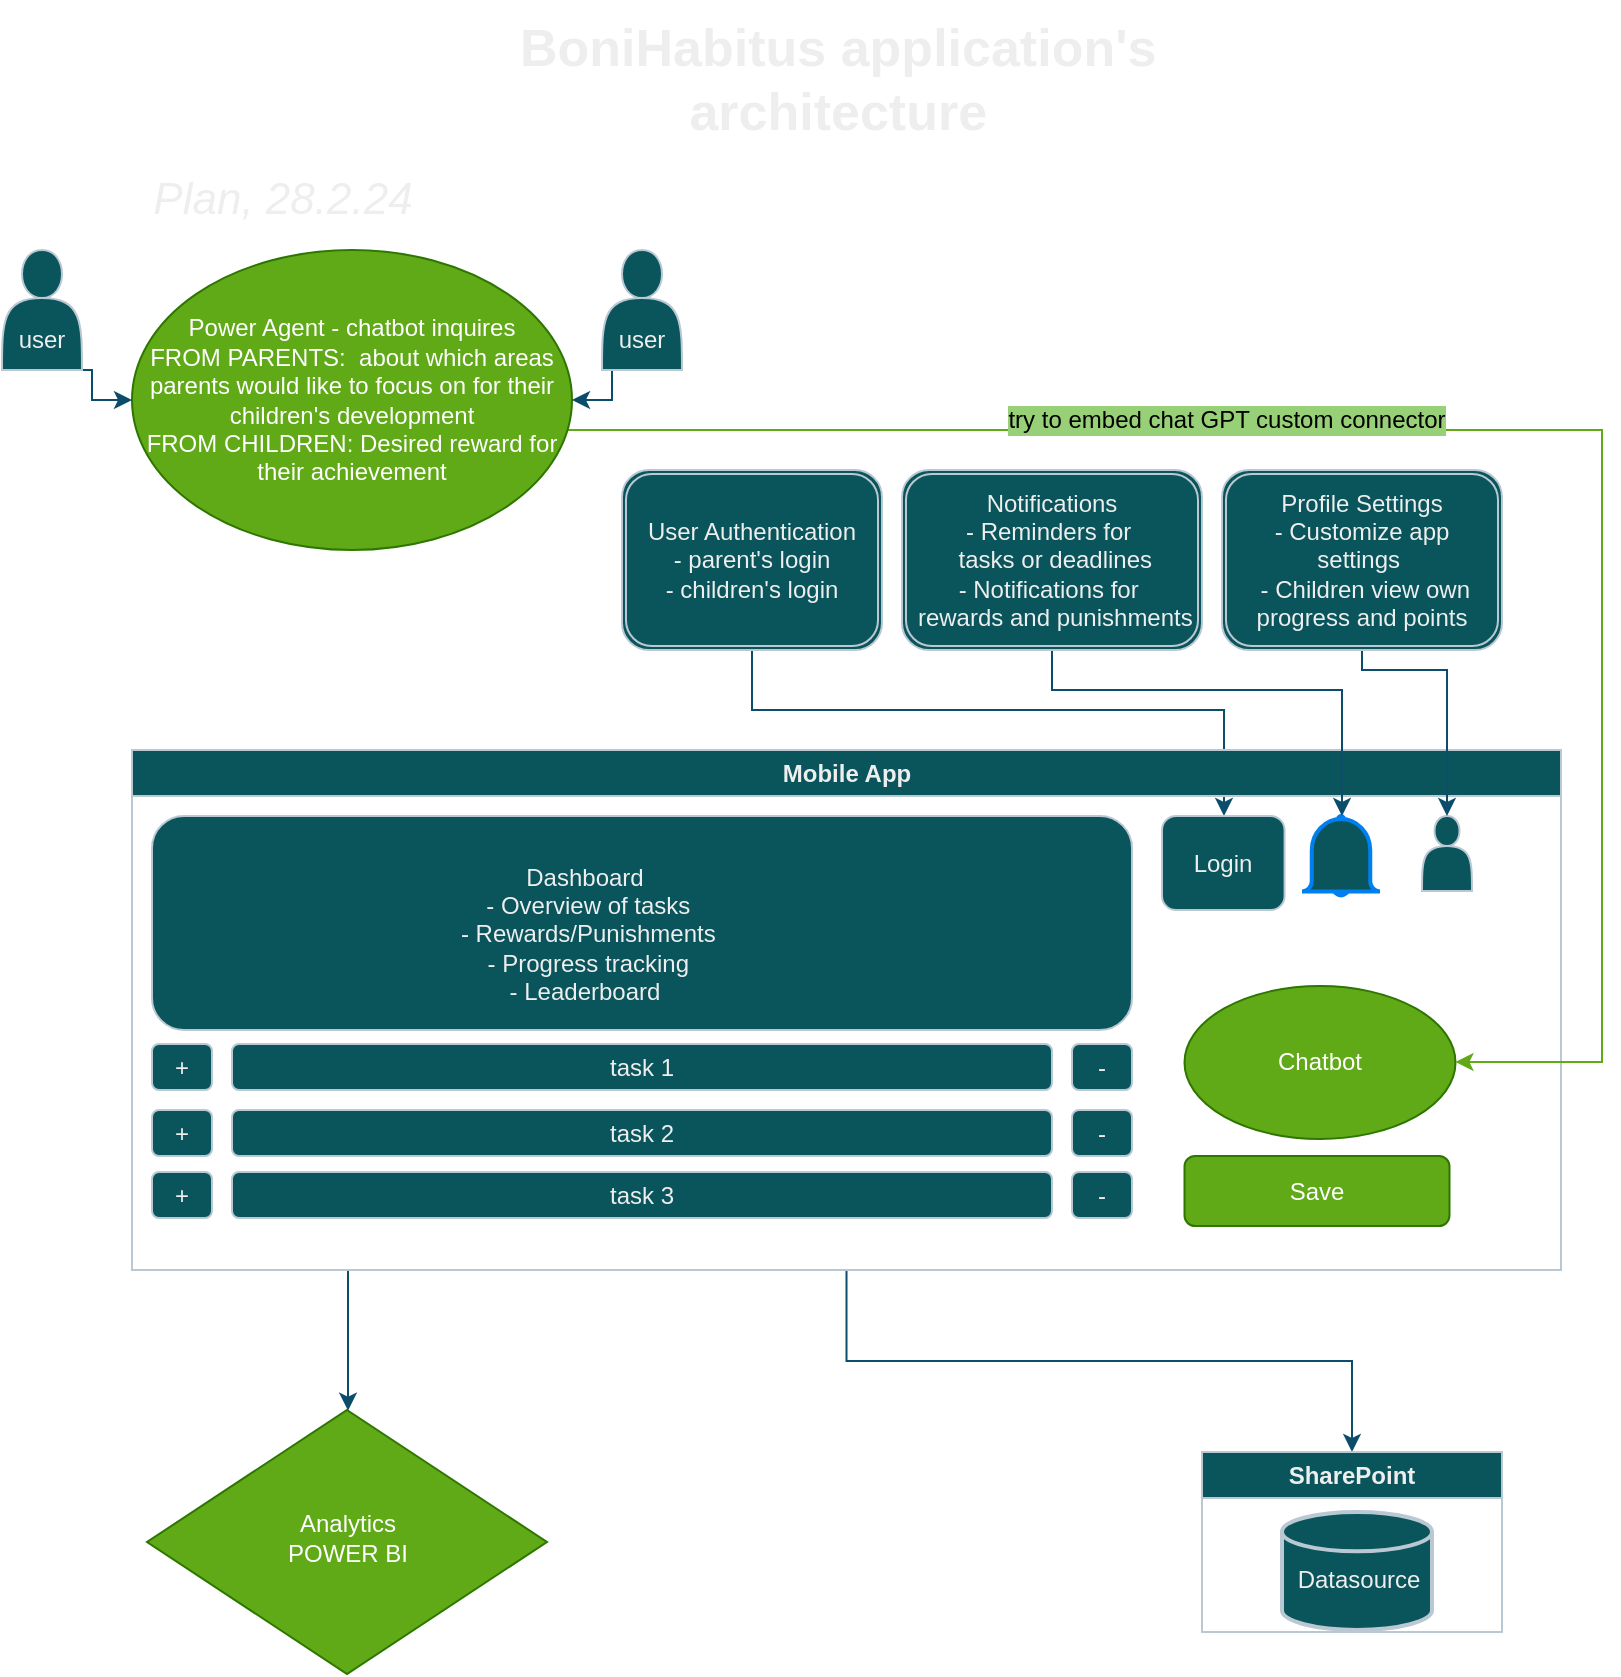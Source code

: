 <mxfile version="23.1.8" type="github">
  <diagram id="C5RBs43oDa-KdzZeNtuy" name="Page-1">
    <mxGraphModel dx="1426" dy="793" grid="1" gridSize="10" guides="1" tooltips="1" connect="1" arrows="1" fold="1" page="1" pageScale="1" pageWidth="827" pageHeight="1169" math="0" shadow="0">
      <root>
        <mxCell id="WIyWlLk6GJQsqaUBKTNV-0" />
        <mxCell id="WIyWlLk6GJQsqaUBKTNV-1" parent="WIyWlLk6GJQsqaUBKTNV-0" />
        <mxCell id="zC8_6s-sbMNwt-oXkP13-101" style="edgeStyle=orthogonalEdgeStyle;rounded=0;orthogonalLoop=1;jettySize=auto;html=1;strokeColor=#0B4D6A;" edge="1" parent="WIyWlLk6GJQsqaUBKTNV-1" source="zC8_6s-sbMNwt-oXkP13-88" target="zC8_6s-sbMNwt-oXkP13-98">
          <mxGeometry relative="1" as="geometry">
            <Array as="points">
              <mxPoint x="385" y="370" />
              <mxPoint x="621" y="370" />
            </Array>
          </mxGeometry>
        </mxCell>
        <mxCell id="zC8_6s-sbMNwt-oXkP13-88" value="User Authentication&lt;br style=&quot;border-color: var(--border-color);&quot;&gt;&lt;span style=&quot;&quot;&gt;- parent&#39;s login&lt;/span&gt;&lt;br style=&quot;border-color: var(--border-color);&quot;&gt;&lt;span style=&quot;&quot;&gt;- children&#39;s login&lt;/span&gt;" style="shape=ext;double=1;rounded=1;whiteSpace=wrap;html=1;strokeColor=#BAC8D3;fontColor=#EEEEEE;fillColor=#09555B;" vertex="1" parent="WIyWlLk6GJQsqaUBKTNV-1">
          <mxGeometry x="320" y="250" width="130" height="90" as="geometry" />
        </mxCell>
        <mxCell id="zC8_6s-sbMNwt-oXkP13-44" value="&lt;font size=&quot;1&quot; style=&quot;&quot;&gt;&lt;i style=&quot;font-size: 22px;&quot;&gt;Plan, 28.2.24&lt;/i&gt;&lt;/font&gt;" style="text;html=1;align=center;verticalAlign=middle;resizable=0;points=[];autosize=1;strokeColor=none;fillColor=none;labelBackgroundColor=none;fontColor=#EEEEEE;" vertex="1" parent="WIyWlLk6GJQsqaUBKTNV-1">
          <mxGeometry x="75" y="95" width="150" height="40" as="geometry" />
        </mxCell>
        <mxCell id="zC8_6s-sbMNwt-oXkP13-52" value="&lt;font style=&quot;font-size: 26px;&quot;&gt;&lt;b&gt;&amp;nbsp;BoniHabitus&amp;nbsp;&lt;/b&gt;&lt;b style=&quot;border-color: var(--border-color);&quot;&gt;application&#39;s&lt;/b&gt;&lt;b&gt;&lt;br&gt;&amp;nbsp;architecture&lt;/b&gt;&lt;/font&gt;" style="text;html=1;align=center;verticalAlign=middle;resizable=0;points=[];autosize=1;strokeColor=none;fillColor=none;labelBackgroundColor=none;fontColor=#EEEEEE;" vertex="1" parent="WIyWlLk6GJQsqaUBKTNV-1">
          <mxGeometry x="249" y="15" width="350" height="80" as="geometry" />
        </mxCell>
        <mxCell id="zC8_6s-sbMNwt-oXkP13-57" value="Analytics&lt;br&gt;POWER BI" style="rhombus;whiteSpace=wrap;html=1;shadow=0;fontFamily=Helvetica;fontSize=12;align=center;strokeWidth=1;spacing=6;spacingTop=-4;labelBackgroundColor=none;fillColor=#60a917;strokeColor=#2D7600;fontColor=#ffffff;" vertex="1" parent="WIyWlLk6GJQsqaUBKTNV-1">
          <mxGeometry x="82.5" y="720" width="200" height="132" as="geometry" />
        </mxCell>
        <mxCell id="zC8_6s-sbMNwt-oXkP13-61" value="" style="edgeStyle=orthogonalEdgeStyle;rounded=0;orthogonalLoop=1;jettySize=auto;html=1;labelBackgroundColor=none;strokeColor=#0B4D6A;fontColor=default;" edge="1" parent="WIyWlLk6GJQsqaUBKTNV-1" source="zC8_6s-sbMNwt-oXkP13-62" target="zC8_6s-sbMNwt-oXkP13-57">
          <mxGeometry relative="1" as="geometry">
            <Array as="points">
              <mxPoint x="183" y="660" />
              <mxPoint x="183" y="660" />
            </Array>
          </mxGeometry>
        </mxCell>
        <mxCell id="zC8_6s-sbMNwt-oXkP13-105" style="edgeStyle=orthogonalEdgeStyle;rounded=0;orthogonalLoop=1;jettySize=auto;html=1;entryX=0.5;entryY=0;entryDx=0;entryDy=0;strokeColor=#0B4D6A;" edge="1" parent="WIyWlLk6GJQsqaUBKTNV-1" source="zC8_6s-sbMNwt-oXkP13-62" target="zC8_6s-sbMNwt-oXkP13-68">
          <mxGeometry relative="1" as="geometry" />
        </mxCell>
        <mxCell id="zC8_6s-sbMNwt-oXkP13-62" value="Mobile App" style="swimlane;whiteSpace=wrap;html=1;labelBackgroundColor=none;fillColor=#09555B;strokeColor=#BAC8D3;fontColor=#EEEEEE;" vertex="1" parent="WIyWlLk6GJQsqaUBKTNV-1">
          <mxGeometry x="75" y="390" width="714.5" height="260" as="geometry" />
        </mxCell>
        <mxCell id="zC8_6s-sbMNwt-oXkP13-64" value="Save" style="rounded=1;whiteSpace=wrap;html=1;strokeColor=#2D7600;labelBackgroundColor=none;fillColor=#60a917;fontColor=#ffffff;" vertex="1" parent="zC8_6s-sbMNwt-oXkP13-62">
          <mxGeometry x="526.25" y="203" width="132.5" height="35" as="geometry" />
        </mxCell>
        <mxCell id="zC8_6s-sbMNwt-oXkP13-72" value="" style="rounded=1;whiteSpace=wrap;html=1;labelBackgroundColor=none;fillColor=#09555B;strokeColor=#BAC8D3;fontColor=#EEEEEE;" vertex="1" parent="zC8_6s-sbMNwt-oXkP13-62">
          <mxGeometry x="10" y="33" width="490" height="107" as="geometry" />
        </mxCell>
        <mxCell id="zC8_6s-sbMNwt-oXkP13-73" value=" Dashboard&lt;br&gt;&amp;nbsp;- Overview of tasks&lt;br&gt;&amp;nbsp;- Rewards/Punishments&lt;br&gt;&amp;nbsp;- Progress tracking &lt;br&gt;- Leaderboard   " style="text;html=1;align=center;verticalAlign=middle;resizable=0;points=[];autosize=1;strokeColor=none;fillColor=none;labelBackgroundColor=none;fontColor=#EEEEEE;" vertex="1" parent="zC8_6s-sbMNwt-oXkP13-62">
          <mxGeometry x="151.25" y="46.5" width="150" height="90" as="geometry" />
        </mxCell>
        <mxCell id="zC8_6s-sbMNwt-oXkP13-74" value="task 1" style="rounded=1;whiteSpace=wrap;html=1;strokeColor=#BAC8D3;fontColor=#EEEEEE;fillColor=#09555B;" vertex="1" parent="zC8_6s-sbMNwt-oXkP13-62">
          <mxGeometry x="50" y="147" width="410" height="23" as="geometry" />
        </mxCell>
        <mxCell id="zC8_6s-sbMNwt-oXkP13-75" value="-" style="rounded=1;whiteSpace=wrap;html=1;strokeColor=#BAC8D3;fontColor=#EEEEEE;fillColor=#09555B;" vertex="1" parent="zC8_6s-sbMNwt-oXkP13-62">
          <mxGeometry x="470" y="147" width="30" height="23" as="geometry" />
        </mxCell>
        <mxCell id="zC8_6s-sbMNwt-oXkP13-76" value="+" style="rounded=1;whiteSpace=wrap;html=1;strokeColor=#BAC8D3;fontColor=#EEEEEE;fillColor=#09555B;" vertex="1" parent="zC8_6s-sbMNwt-oXkP13-62">
          <mxGeometry x="10" y="147" width="30" height="23" as="geometry" />
        </mxCell>
        <mxCell id="zC8_6s-sbMNwt-oXkP13-77" value="task 2" style="rounded=1;whiteSpace=wrap;html=1;strokeColor=#BAC8D3;fontColor=#EEEEEE;fillColor=#09555B;" vertex="1" parent="zC8_6s-sbMNwt-oXkP13-62">
          <mxGeometry x="50" y="180" width="410" height="23" as="geometry" />
        </mxCell>
        <mxCell id="zC8_6s-sbMNwt-oXkP13-78" value="-" style="rounded=1;whiteSpace=wrap;html=1;strokeColor=#BAC8D3;fontColor=#EEEEEE;fillColor=#09555B;" vertex="1" parent="zC8_6s-sbMNwt-oXkP13-62">
          <mxGeometry x="470" y="180" width="30" height="23" as="geometry" />
        </mxCell>
        <mxCell id="zC8_6s-sbMNwt-oXkP13-79" value="+" style="rounded=1;whiteSpace=wrap;html=1;strokeColor=#BAC8D3;fontColor=#EEEEEE;fillColor=#09555B;" vertex="1" parent="zC8_6s-sbMNwt-oXkP13-62">
          <mxGeometry x="10" y="180" width="30" height="23" as="geometry" />
        </mxCell>
        <mxCell id="zC8_6s-sbMNwt-oXkP13-83" value="" style="shape=actor;whiteSpace=wrap;html=1;strokeColor=#BAC8D3;fontColor=#EEEEEE;fillColor=#09555B;" vertex="1" parent="zC8_6s-sbMNwt-oXkP13-62">
          <mxGeometry x="645" y="33" width="25" height="37.5" as="geometry" />
        </mxCell>
        <mxCell id="zC8_6s-sbMNwt-oXkP13-92" value="" style="html=1;verticalLabelPosition=bottom;align=center;labelBackgroundColor=#ffffff;verticalAlign=top;strokeWidth=2;strokeColor=#0080F0;shadow=0;dashed=0;shape=mxgraph.ios7.icons.bell;fontColor=#EEEEEE;fillColor=#09555B;" vertex="1" parent="zC8_6s-sbMNwt-oXkP13-62">
          <mxGeometry x="585" y="33" width="39" height="40" as="geometry" />
        </mxCell>
        <mxCell id="zC8_6s-sbMNwt-oXkP13-98" value="Login" style="rounded=1;whiteSpace=wrap;html=1;strokeColor=#BAC8D3;fontColor=#EEEEEE;fillColor=#09555B;" vertex="1" parent="zC8_6s-sbMNwt-oXkP13-62">
          <mxGeometry x="515" y="33" width="61.3" height="47" as="geometry" />
        </mxCell>
        <mxCell id="zC8_6s-sbMNwt-oXkP13-120" value="Chatbot" style="ellipse;whiteSpace=wrap;html=1;strokeColor=#2D7600;fontColor=#ffffff;fillColor=#60a917;" vertex="1" parent="zC8_6s-sbMNwt-oXkP13-62">
          <mxGeometry x="526.25" y="118" width="135.5" height="76.5" as="geometry" />
        </mxCell>
        <mxCell id="zC8_6s-sbMNwt-oXkP13-68" value="SharePoint" style="swimlane;whiteSpace=wrap;html=1;strokeColor=#BAC8D3;labelBackgroundColor=none;fillColor=#09555B;fontColor=#EEEEEE;" vertex="1" parent="WIyWlLk6GJQsqaUBKTNV-1">
          <mxGeometry x="610" y="741" width="150" height="90" as="geometry" />
        </mxCell>
        <mxCell id="zC8_6s-sbMNwt-oXkP13-106" value="" style="strokeWidth=2;html=1;shape=mxgraph.flowchart.database;whiteSpace=wrap;strokeColor=#BAC8D3;fontColor=#EEEEEE;fillColor=#09555B;" vertex="1" parent="zC8_6s-sbMNwt-oXkP13-68">
          <mxGeometry x="40" y="30" width="75" height="59" as="geometry" />
        </mxCell>
        <mxCell id="zC8_6s-sbMNwt-oXkP13-69" value="Datasource" style="text;html=1;align=center;verticalAlign=middle;resizable=0;points=[];autosize=1;strokeColor=none;fillColor=none;fontColor=#EEEEEE;labelBackgroundColor=none;" vertex="1" parent="zC8_6s-sbMNwt-oXkP13-68">
          <mxGeometry x="37.5" y="49" width="80" height="30" as="geometry" />
        </mxCell>
        <mxCell id="zC8_6s-sbMNwt-oXkP13-102" style="edgeStyle=orthogonalEdgeStyle;rounded=0;orthogonalLoop=1;jettySize=auto;html=1;strokeColor=#0B4D6A;" edge="1" parent="WIyWlLk6GJQsqaUBKTNV-1" source="zC8_6s-sbMNwt-oXkP13-95" target="zC8_6s-sbMNwt-oXkP13-92">
          <mxGeometry relative="1" as="geometry">
            <Array as="points">
              <mxPoint x="535" y="360" />
              <mxPoint x="680" y="360" />
            </Array>
          </mxGeometry>
        </mxCell>
        <mxCell id="zC8_6s-sbMNwt-oXkP13-95" value="Notifications&lt;br style=&quot;border-color: var(--border-color);&quot;&gt;&lt;span style=&quot;&quot;&gt;- Reminders for&amp;nbsp;&lt;/span&gt;&lt;br style=&quot;border-color: var(--border-color);&quot;&gt;&lt;span style=&quot;&quot;&gt;&amp;nbsp;tasks or deadlines&lt;/span&gt;&lt;br style=&quot;border-color: var(--border-color);&quot;&gt;&lt;span style=&quot;&quot;&gt;- Notifications for&amp;nbsp;&lt;/span&gt;&lt;br style=&quot;border-color: var(--border-color);&quot;&gt;&lt;span style=&quot;&quot;&gt;&amp;nbsp;rewards and punishments&lt;/span&gt;" style="shape=ext;double=1;rounded=1;whiteSpace=wrap;html=1;strokeColor=#BAC8D3;fontColor=#EEEEEE;fillColor=#09555B;" vertex="1" parent="WIyWlLk6GJQsqaUBKTNV-1">
          <mxGeometry x="460" y="250" width="150" height="90" as="geometry" />
        </mxCell>
        <mxCell id="zC8_6s-sbMNwt-oXkP13-103" style="edgeStyle=orthogonalEdgeStyle;rounded=0;orthogonalLoop=1;jettySize=auto;html=1;entryX=0.5;entryY=0;entryDx=0;entryDy=0;strokeColor=#0B4D6A;" edge="1" parent="WIyWlLk6GJQsqaUBKTNV-1" source="zC8_6s-sbMNwt-oXkP13-99" target="zC8_6s-sbMNwt-oXkP13-83">
          <mxGeometry relative="1" as="geometry">
            <Array as="points">
              <mxPoint x="690" y="350" />
              <mxPoint x="733" y="350" />
            </Array>
          </mxGeometry>
        </mxCell>
        <mxCell id="zC8_6s-sbMNwt-oXkP13-99" value="Profile Settings&lt;br&gt;- Customize app settings&amp;nbsp;&lt;br&gt;&amp;nbsp;- Children view own progress and points " style="shape=ext;double=1;rounded=1;whiteSpace=wrap;html=1;strokeColor=#BAC8D3;fontColor=#EEEEEE;fillColor=#09555B;" vertex="1" parent="WIyWlLk6GJQsqaUBKTNV-1">
          <mxGeometry x="620" y="250" width="140" height="90" as="geometry" />
        </mxCell>
        <mxCell id="zC8_6s-sbMNwt-oXkP13-107" value="task 3" style="rounded=1;whiteSpace=wrap;html=1;strokeColor=#BAC8D3;fontColor=#EEEEEE;fillColor=#09555B;" vertex="1" parent="WIyWlLk6GJQsqaUBKTNV-1">
          <mxGeometry x="125" y="601" width="410" height="23" as="geometry" />
        </mxCell>
        <mxCell id="zC8_6s-sbMNwt-oXkP13-108" value="-" style="rounded=1;whiteSpace=wrap;html=1;strokeColor=#BAC8D3;fontColor=#EEEEEE;fillColor=#09555B;" vertex="1" parent="WIyWlLk6GJQsqaUBKTNV-1">
          <mxGeometry x="545" y="601" width="30" height="23" as="geometry" />
        </mxCell>
        <mxCell id="zC8_6s-sbMNwt-oXkP13-109" value="+" style="rounded=1;whiteSpace=wrap;html=1;strokeColor=#BAC8D3;fontColor=#EEEEEE;fillColor=#09555B;" vertex="1" parent="WIyWlLk6GJQsqaUBKTNV-1">
          <mxGeometry x="85" y="601" width="30" height="23" as="geometry" />
        </mxCell>
        <mxCell id="zC8_6s-sbMNwt-oXkP13-121" style="edgeStyle=orthogonalEdgeStyle;rounded=0;orthogonalLoop=1;jettySize=auto;html=1;strokeColor=#60A917;fontColor=#66CC00;fillColor=#60a917;" edge="1" parent="WIyWlLk6GJQsqaUBKTNV-1" source="zC8_6s-sbMNwt-oXkP13-111" target="zC8_6s-sbMNwt-oXkP13-120">
          <mxGeometry relative="1" as="geometry">
            <Array as="points">
              <mxPoint x="810" y="230" />
              <mxPoint x="810" y="546" />
            </Array>
          </mxGeometry>
        </mxCell>
        <mxCell id="zC8_6s-sbMNwt-oXkP13-111" value="Power Agent - chatbot inquires&lt;br style=&quot;border-color: var(--border-color); color: rgb(255, 255, 255);&quot;&gt;FROM PARENTS:&amp;nbsp; about which areas parents would like to focus on for their children&#39;s development&lt;br&gt;FROM CHILDREN:&amp;nbsp;Desired reward for their achievement&lt;span style=&quot;color: rgb(255, 255, 255);&quot;&gt;&lt;br&gt;&lt;/span&gt;" style="ellipse;whiteSpace=wrap;html=1;strokeColor=#2D7600;fontColor=#ffffff;fillColor=#60A917;" vertex="1" parent="WIyWlLk6GJQsqaUBKTNV-1">
          <mxGeometry x="75" y="140" width="220" height="150" as="geometry" />
        </mxCell>
        <mxCell id="zC8_6s-sbMNwt-oXkP13-114" value="" style="edgeStyle=orthogonalEdgeStyle;rounded=0;orthogonalLoop=1;jettySize=auto;html=1;strokeColor=#0B4D6A;" edge="1" parent="WIyWlLk6GJQsqaUBKTNV-1" source="zC8_6s-sbMNwt-oXkP13-112" target="zC8_6s-sbMNwt-oXkP13-111">
          <mxGeometry relative="1" as="geometry">
            <Array as="points">
              <mxPoint x="50" y="200" />
              <mxPoint x="55" y="200" />
              <mxPoint x="55" y="215" />
            </Array>
          </mxGeometry>
        </mxCell>
        <mxCell id="zC8_6s-sbMNwt-oXkP13-112" value="&lt;br&gt;&lt;br&gt;user" style="shape=actor;whiteSpace=wrap;html=1;strokeColor=#BAC8D3;fontColor=#EEEEEE;fillColor=#09555B;" vertex="1" parent="WIyWlLk6GJQsqaUBKTNV-1">
          <mxGeometry x="10" y="140" width="40" height="60" as="geometry" />
        </mxCell>
        <mxCell id="zC8_6s-sbMNwt-oXkP13-116" value="" style="edgeStyle=orthogonalEdgeStyle;rounded=0;orthogonalLoop=1;jettySize=auto;html=1;strokeColor=#0B4D6A;" edge="1" parent="WIyWlLk6GJQsqaUBKTNV-1" source="zC8_6s-sbMNwt-oXkP13-115" target="zC8_6s-sbMNwt-oXkP13-111">
          <mxGeometry relative="1" as="geometry">
            <Array as="points">
              <mxPoint x="340" y="200" />
              <mxPoint x="315" y="200" />
              <mxPoint x="315" y="215" />
            </Array>
          </mxGeometry>
        </mxCell>
        <mxCell id="zC8_6s-sbMNwt-oXkP13-115" value="&lt;br&gt;&lt;br&gt;user" style="shape=actor;whiteSpace=wrap;html=1;strokeColor=#BAC8D3;fontColor=#EEEEEE;fillColor=#09555B;" vertex="1" parent="WIyWlLk6GJQsqaUBKTNV-1">
          <mxGeometry x="310" y="140" width="40" height="60" as="geometry" />
        </mxCell>
        <mxCell id="zC8_6s-sbMNwt-oXkP13-122" value="try to embed chat GPT custom connector" style="text;html=1;align=center;verticalAlign=middle;whiteSpace=wrap;rounded=0;fontColor=#000000;labelBackgroundColor=#97D077;" vertex="1" parent="WIyWlLk6GJQsqaUBKTNV-1">
          <mxGeometry x="490" y="210" width="265" height="30" as="geometry" />
        </mxCell>
      </root>
    </mxGraphModel>
  </diagram>
</mxfile>
